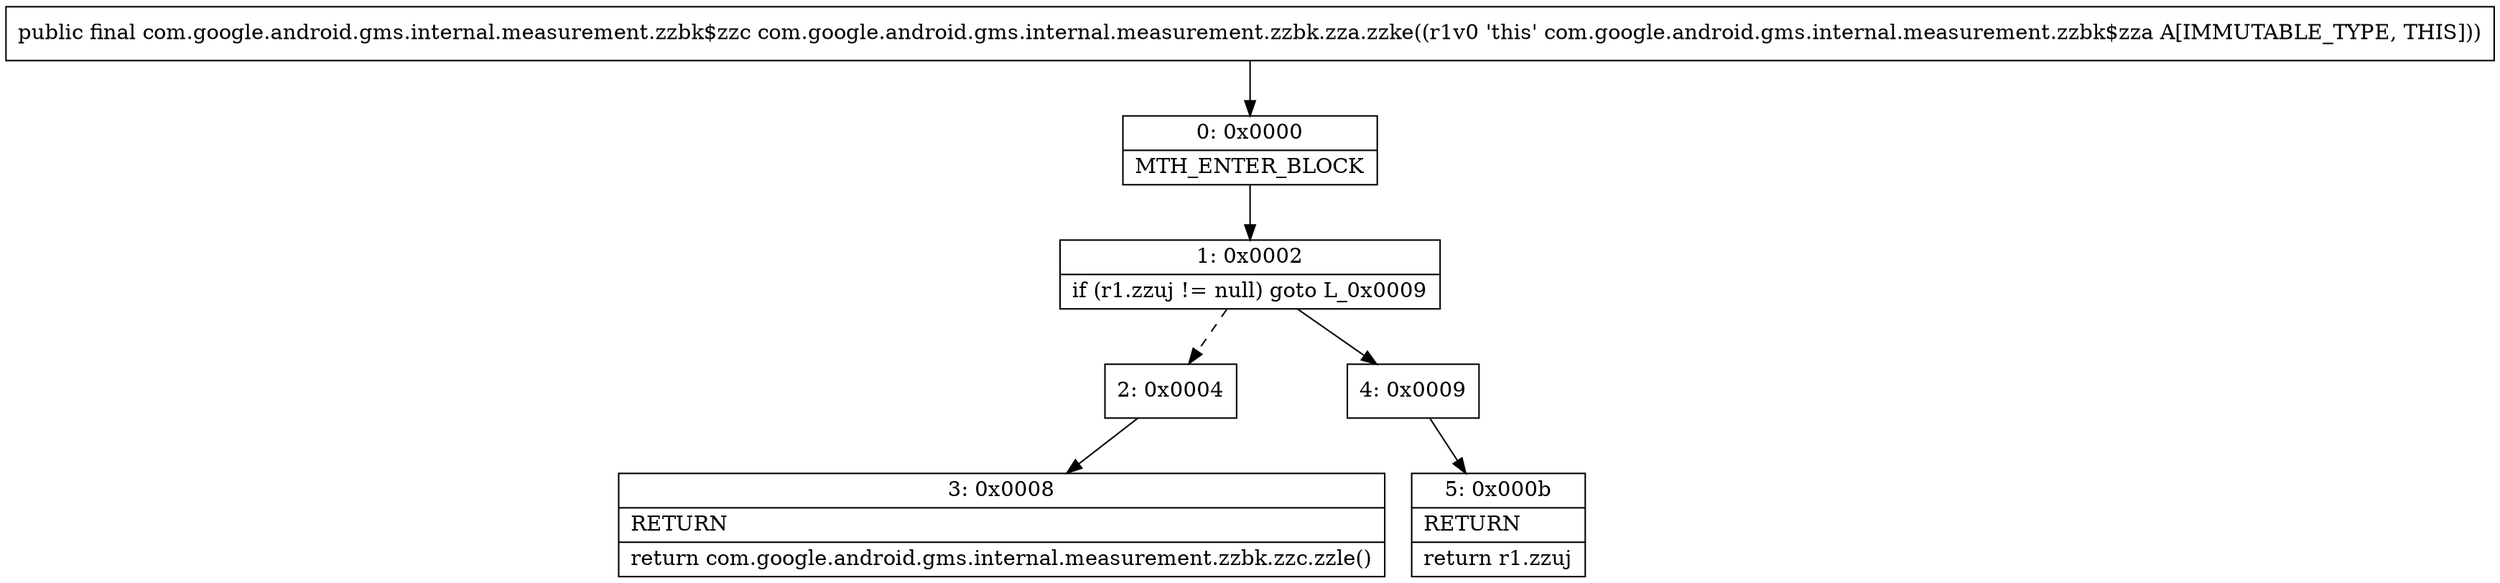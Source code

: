 digraph "CFG forcom.google.android.gms.internal.measurement.zzbk.zza.zzke()Lcom\/google\/android\/gms\/internal\/measurement\/zzbk$zzc;" {
Node_0 [shape=record,label="{0\:\ 0x0000|MTH_ENTER_BLOCK\l}"];
Node_1 [shape=record,label="{1\:\ 0x0002|if (r1.zzuj != null) goto L_0x0009\l}"];
Node_2 [shape=record,label="{2\:\ 0x0004}"];
Node_3 [shape=record,label="{3\:\ 0x0008|RETURN\l|return com.google.android.gms.internal.measurement.zzbk.zzc.zzle()\l}"];
Node_4 [shape=record,label="{4\:\ 0x0009}"];
Node_5 [shape=record,label="{5\:\ 0x000b|RETURN\l|return r1.zzuj\l}"];
MethodNode[shape=record,label="{public final com.google.android.gms.internal.measurement.zzbk$zzc com.google.android.gms.internal.measurement.zzbk.zza.zzke((r1v0 'this' com.google.android.gms.internal.measurement.zzbk$zza A[IMMUTABLE_TYPE, THIS])) }"];
MethodNode -> Node_0;
Node_0 -> Node_1;
Node_1 -> Node_2[style=dashed];
Node_1 -> Node_4;
Node_2 -> Node_3;
Node_4 -> Node_5;
}

